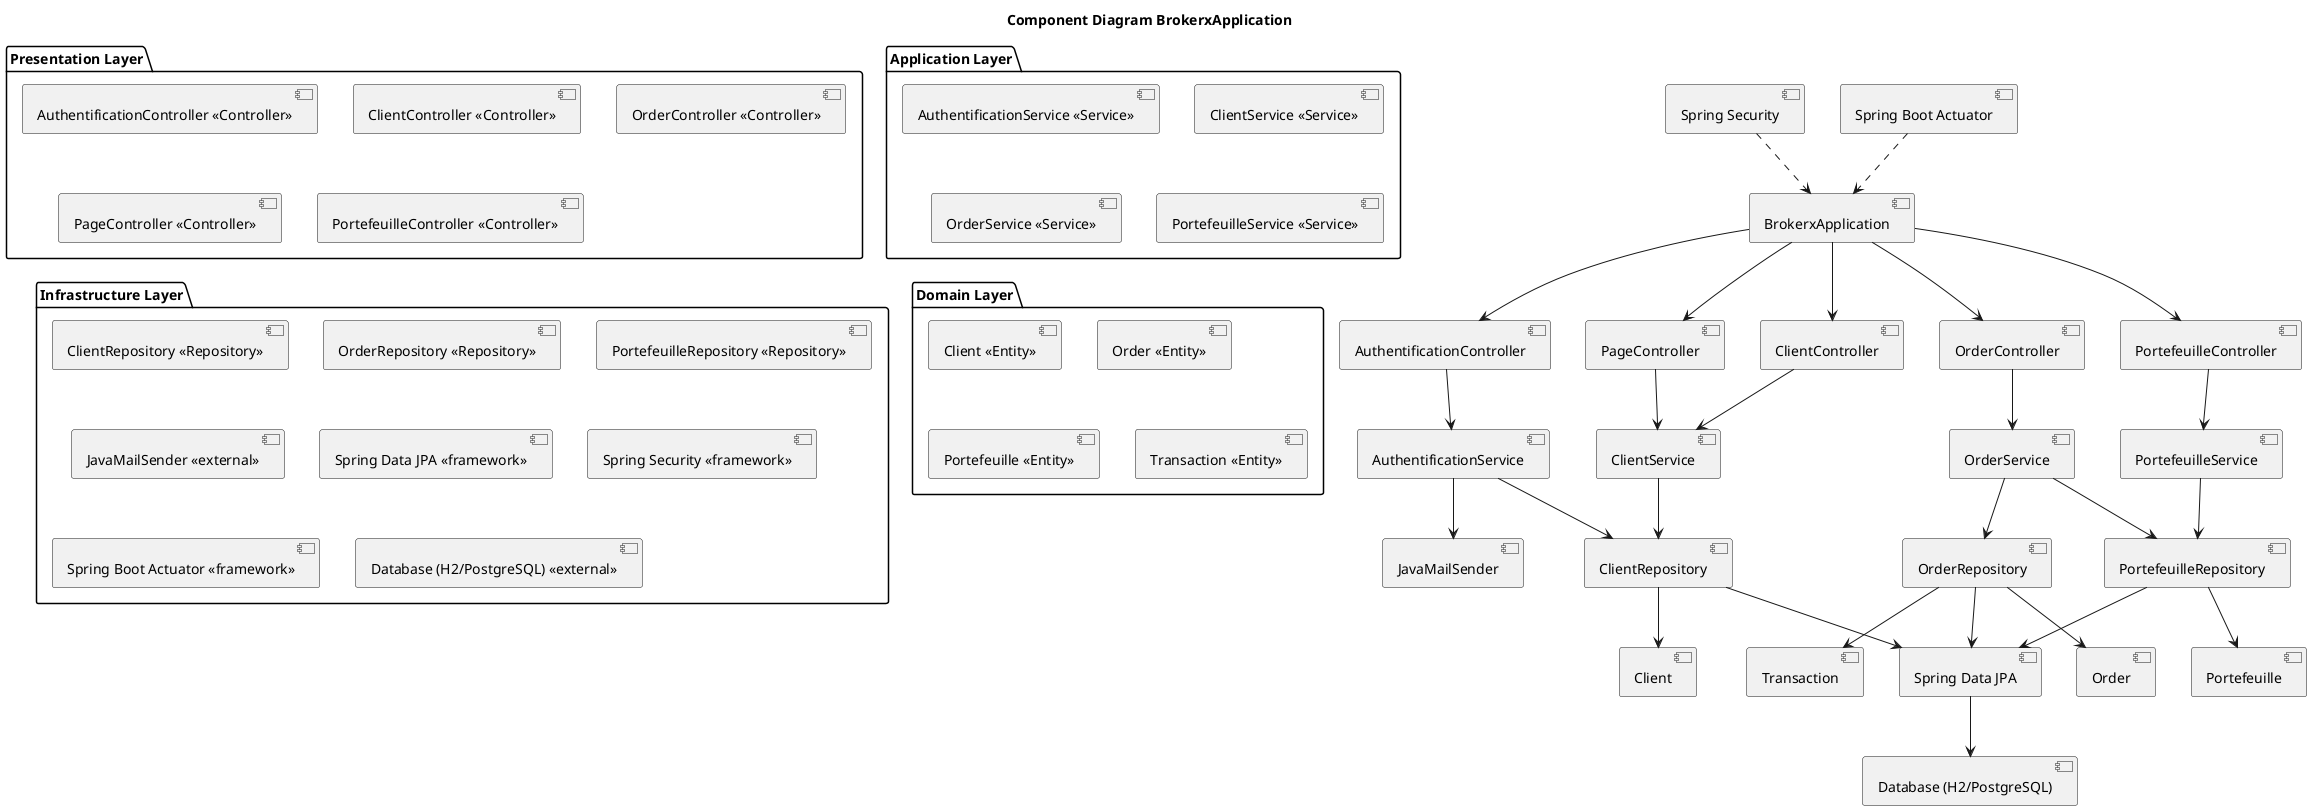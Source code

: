 @startuml
title Component Diagram BrokerxApplication

package "Presentation Layer" {
  [AuthentificationController <<Controller>>]
  [ClientController <<Controller>>]
  [OrderController <<Controller>>]
  [PageController <<Controller>>]
  [PortefeuilleController <<Controller>>]
}

package "Application Layer" {
  [AuthentificationService <<Service>>]
  [ClientService <<Service>>]
  [OrderService <<Service>>]
  [PortefeuilleService <<Service>>]
}

package "Infrastructure Layer" {
  [ClientRepository <<Repository>>]
  [OrderRepository <<Repository>>]
  [PortefeuilleRepository <<Repository>>]
  [JavaMailSender <<external>>]
  [Spring Data JPA <<framework>>]
  [Spring Security <<framework>>]
  [Spring Boot Actuator <<framework>>]
  [Database (H2/PostgreSQL) <<external>>]
}

package "Domain Layer" {
  [Client <<Entity>>]
  [Order <<Entity>>]
  [Portefeuille <<Entity>>]
  [Transaction <<Entity>>]
}

[BrokerxApplication] --> [AuthentificationController]
[BrokerxApplication] --> [ClientController]
[BrokerxApplication] --> [OrderController]
[BrokerxApplication] --> [PageController]
[BrokerxApplication] --> [PortefeuilleController]

' Controllers use Services
[AuthentificationController] --> [AuthentificationService]
[ClientController] --> [ClientService]
[OrderController] --> [OrderService]
[PortefeuilleController] --> [PortefeuilleService]
[PageController] --> [ClientService]

' Services use Repositories
[AuthentificationService] --> [ClientRepository]
[AuthentificationService] --> [JavaMailSender]
[ClientService] --> [ClientRepository]
[OrderService] --> [OrderRepository]
[OrderService] --> [PortefeuilleRepository]
[PortefeuilleService] --> [PortefeuilleRepository]

' Repositories use JPA and Database
[ClientRepository] --> [Spring Data JPA]
[OrderRepository] --> [Spring Data JPA]
[PortefeuilleRepository] --> [Spring Data JPA]
[Spring Data JPA] --> [Database (H2/PostgreSQL)]

' Domain entities
[ClientRepository] --> [Client]
[OrderRepository] --> [Order]
[PortefeuilleRepository] --> [Portefeuille]
[OrderRepository] --> [Transaction]

' External frameworks
[Spring Security] ..> [BrokerxApplication]
[Spring Boot Actuator] ..> [BrokerxApplication]

@enduml
